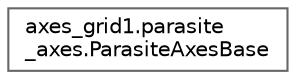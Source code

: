 digraph "Graphical Class Hierarchy"
{
 // LATEX_PDF_SIZE
  bgcolor="transparent";
  edge [fontname=Helvetica,fontsize=10,labelfontname=Helvetica,labelfontsize=10];
  node [fontname=Helvetica,fontsize=10,shape=box,height=0.2,width=0.4];
  rankdir="LR";
  Node0 [id="Node000000",label="axes_grid1.parasite\l_axes.ParasiteAxesBase",height=0.2,width=0.4,color="grey40", fillcolor="white", style="filled",URL="$dd/d08/classaxes__grid1_1_1parasite__axes_1_1ParasiteAxesBase.html",tooltip=" "];
}
